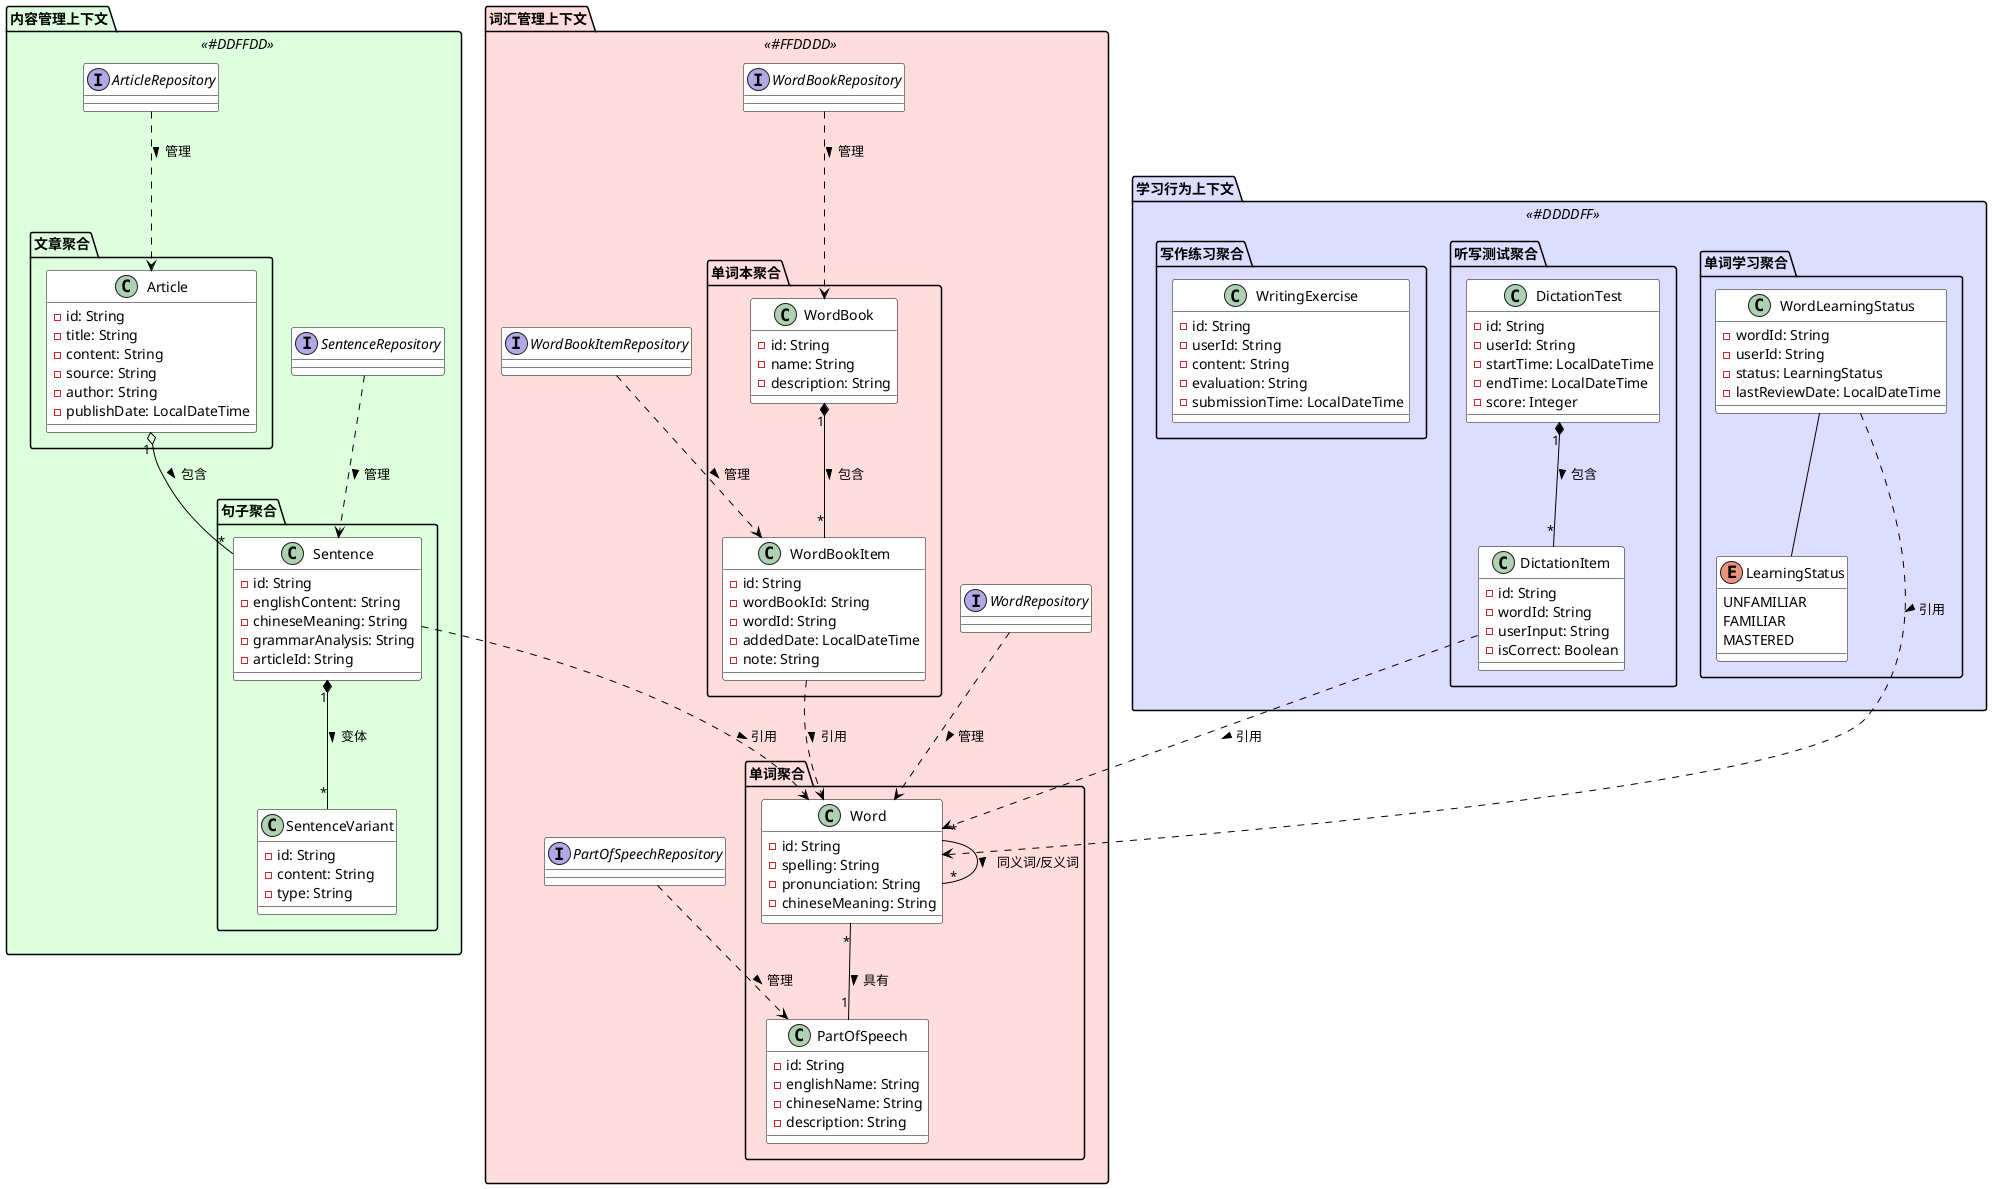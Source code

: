 @startuml 英语学习平台领域模型边界图

' 使用不同的颜色标识不同的上下文
!define VocabularyContext #FFDDDD
!define ContentContext #DDFFDD
!define LearningContext #DDDDFF

' 设置样式
skinparam package {
    BackgroundColor<<VocabularyContext>> VocabularyContext
    BackgroundColor<<ContentContext>> ContentContext
    BackgroundColor<<LearningContext>> LearningContext
    BorderColor black
    FontColor black
}

skinparam class {
    BackgroundColor white
    BorderColor black
    ArrowColor black
}

' 词汇管理上下文
package "词汇管理上下文" <<VocabularyContext>> {
    ' 单词聚合
    package "单词聚合" {
        class Word {
            - id: String
            - spelling: String
            - pronunciation: String
            - chineseMeaning: String
        }
        
        class PartOfSpeech {
            - id: String
            - englishName: String
            - chineseName: String
            - description: String
        }
        
        Word "*" -- "1" PartOfSpeech: 具有 >
        Word "*" -- "*" Word: 同义词/反义词 >
    }
    
    ' 单词本聚合
    package "单词本聚合" {
        class WordBook {
            - id: String
            - name: String
            - description: String
        }
        
        class WordBookItem {
            - id: String
            - wordBookId: String
            - wordId: String
            - addedDate: LocalDateTime
            - note: String
        }
        
        WordBook "1" *-- "*" WordBookItem: 包含 >
        WordBookItem ..> Word: 引用 >
    }
    
    ' 仓储接口
    interface WordRepository
    interface WordBookRepository
    interface WordBookItemRepository
    interface PartOfSpeechRepository
    
    WordRepository ..> Word: 管理 >
    WordBookRepository ..> WordBook: 管理 >
    WordBookItemRepository ..> WordBookItem: 管理 >
    PartOfSpeechRepository ..> PartOfSpeech: 管理 >
}

' 内容管理上下文
package "内容管理上下文" <<ContentContext>> {
    ' 句子聚合
    package "句子聚合" {
        class Sentence {
            - id: String
            - englishContent: String
            - chineseMeaning: String
            - grammarAnalysis: String
            - articleId: String
        }
        
        class SentenceVariant {
            - id: String
            - content: String
            - type: String
        }
        
        Sentence "1" *-- "*" SentenceVariant: 变体 >
    }
    
    ' 文章聚合
    package "文章聚合" {
        class Article {
            - id: String
            - title: String
            - content: String
            - source: String
            - author: String
            - publishDate: LocalDateTime
        }
        
        Article "1" o-- "*" Sentence: 包含 >
    }
    
    ' 仓储接口
    interface SentenceRepository
    interface ArticleRepository
    
    SentenceRepository ..> Sentence: 管理 >
    ArticleRepository ..> Article: 管理 >
}

' 学习行为上下文 (事件溯源部分)
package "学习行为上下文" <<LearningContext>> {
    ' 单词学习聚合
    package "单词学习聚合" {
        class WordLearningStatus {
            - wordId: String
            - userId: String
            - status: LearningStatus
            - lastReviewDate: LocalDateTime
        }
        
        enum LearningStatus {
            UNFAMILIAR
            FAMILIAR
            MASTERED
        }
        
        WordLearningStatus -- LearningStatus
    }
    
    ' 听写测试聚合
    package "听写测试聚合" {
        class DictationTest {
            - id: String
            - userId: String
            - startTime: LocalDateTime
            - endTime: LocalDateTime
            - score: Integer
        }
        
        class DictationItem {
            - id: String
            - wordId: String
            - userInput: String
            - isCorrect: Boolean
        }
        
        DictationTest "1" *-- "*" DictationItem: 包含 >
    }
    
    ' 写作练习聚合
    package "写作练习聚合" {
        class WritingExercise {
            - id: String
            - userId: String
            - content: String
            - evaluation: String
            - submissionTime: LocalDateTime
        }
    }
}

' 上下文之间的关系
WordLearningStatus ..> Word: 引用 >
DictationItem ..> Word: 引用 >
Sentence ..> Word: 引用 >

@enduml